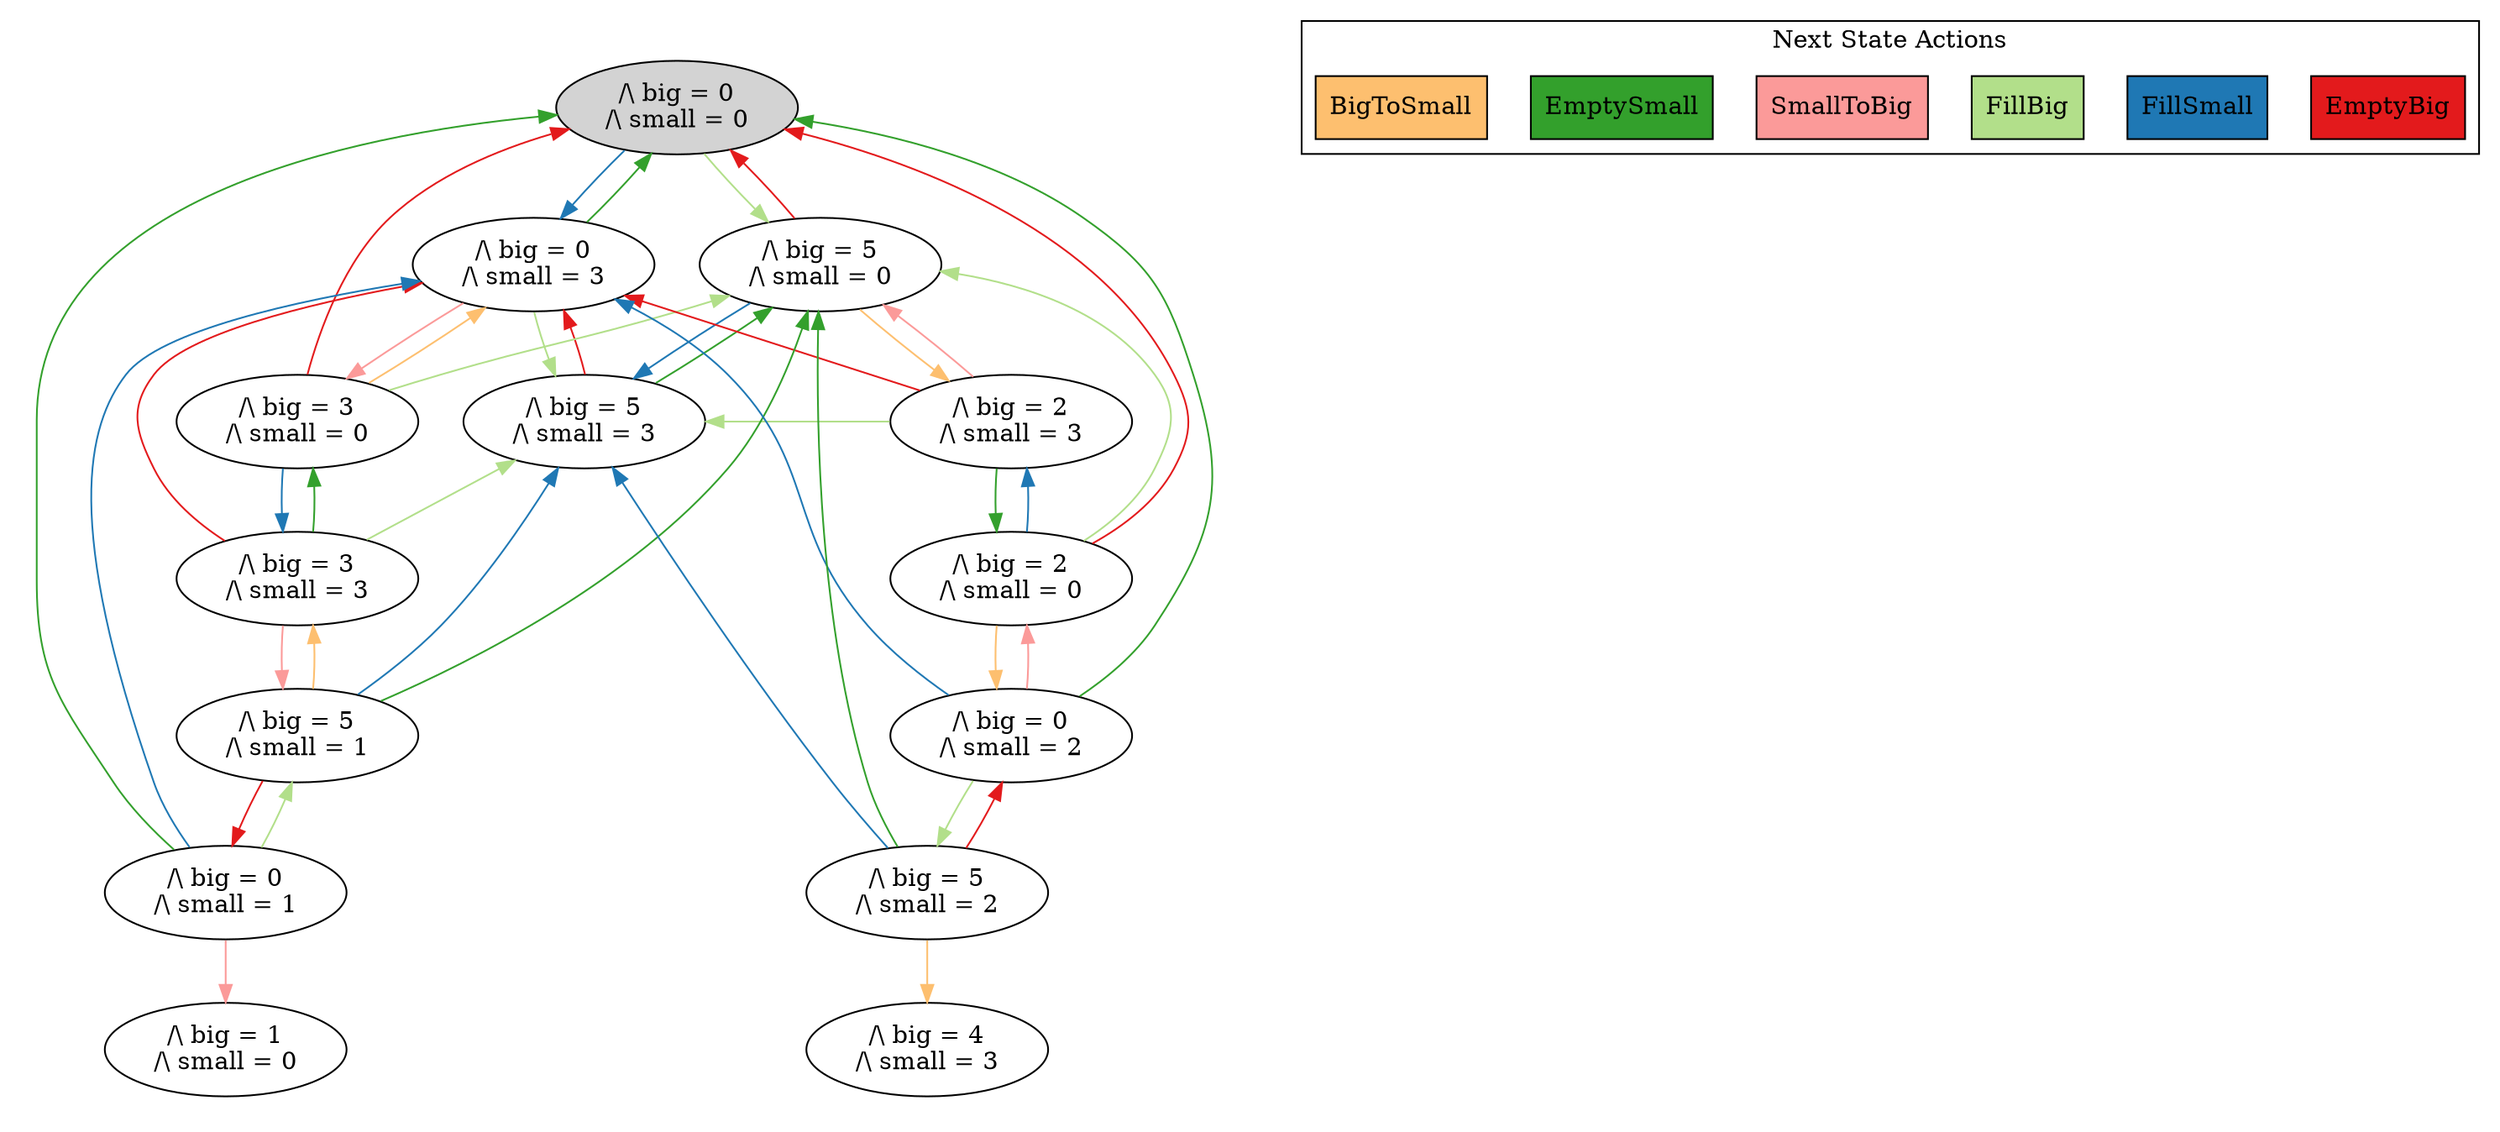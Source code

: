 strict digraph DiskGraph {
edge [colorscheme="paired12"]
nodesep=0.35;
subgraph cluster_graph {
color="white";
1721042995228635026 [style = filled] [label="/\\ big = 0
/\\ small = 0"]
1721042995228635026 -> 8981770525750446274 [label="" color="2" fontcolor="2"];
8981770525750446274 [label="/\\ big = 0
/\\ small = 3"];
1721042995228635026 -> -7007095103426876375 [label="" color="3" fontcolor="3"];
-7007095103426876375 [label="/\\ big = 5
/\\ small = 0"];
8981770525750446274 -> -754850019643257991 [label="" color="3" fontcolor="3"];
-754850019643257991 [label="/\\ big = 5
/\\ small = 3"];
8981770525750446274 -> 1721042995228635026 [label="" color="4" fontcolor="4"];
8981770525750446274 -> -8150320689892294048 [label="" color="5" fontcolor="5"];
-8150320689892294048 [label="/\\ big = 3
/\\ small = 0"];
-7007095103426876375 -> -754850019643257991 [label="" color="2" fontcolor="2"];
-7007095103426876375 -> 1721042995228635026 [label="" color="6" fontcolor="6"];
-7007095103426876375 -> -7880760717151927906 [label="" color="7" fontcolor="7"];
-7880760717151927906 [label="/\\ big = 2
/\\ small = 3"];
-754850019643257991 -> -7007095103426876375 [label="" color="4" fontcolor="4"];
-754850019643257991 -> 8981770525750446274 [label="" color="6" fontcolor="6"];
-8150320689892294048 -> -1899453292956670672 [label="" color="2" fontcolor="2"];
-1899453292956670672 [label="/\\ big = 3
/\\ small = 3"];
-8150320689892294048 -> -7007095103426876375 [label="" color="3" fontcolor="3"];
-8150320689892294048 -> 1721042995228635026 [label="" color="6" fontcolor="6"];
-8150320689892294048 -> 8981770525750446274 [label="" color="7" fontcolor="7"];
-7880760717151927906 -> -754850019643257991 [label="" color="3" fontcolor="3"];
-7880760717151927906 -> -439630751057205554 [label="" color="4" fontcolor="4"];
-439630751057205554 [label="/\\ big = 2
/\\ small = 0"];
-7880760717151927906 -> 8981770525750446274 [label="" color="6" fontcolor="6"];
-7880760717151927906 -> -7007095103426876375 [label="" color="5" fontcolor="5"];
-1899453292956670672 -> -754850019643257991 [label="" color="3" fontcolor="3"];
-1899453292956670672 -> -8150320689892294048 [label="" color="4" fontcolor="4"];
-1899453292956670672 -> 8981770525750446274 [label="" color="6" fontcolor="6"];
-1899453292956670672 -> -5187195249595404007 [label="" color="5" fontcolor="5"];
-5187195249595404007 [label="/\\ big = 5
/\\ small = 1"];
-439630751057205554 -> -7880760717151927906 [label="" color="2" fontcolor="2"];
-439630751057205554 -> -7007095103426876375 [label="" color="3" fontcolor="3"];
-439630751057205554 -> 1721042995228635026 [label="" color="6" fontcolor="6"];
-439630751057205554 -> 6514181927299503602 [label="" color="7" fontcolor="7"];
6514181927299503602 [label="/\\ big = 0
/\\ small = 2"];
-5187195249595404007 -> -754850019643257991 [label="" color="2" fontcolor="2"];
-5187195249595404007 -> -7007095103426876375 [label="" color="4" fontcolor="4"];
-5187195249595404007 -> 3540095646597903010 [label="" color="6" fontcolor="6"];
3540095646597903010 [label="/\\ big = 0
/\\ small = 1"];
-5187195249595404007 -> -1899453292956670672 [label="" color="7" fontcolor="7"];
6514181927299503602 -> 8981770525750446274 [label="" color="2" fontcolor="2"];
6514181927299503602 -> -3223285751774013879 [label="" color="3" fontcolor="3"];
-3223285751774013879 [label="/\\ big = 5
/\\ small = 2"];
6514181927299503602 -> 1721042995228635026 [label="" color="4" fontcolor="4"];
6514181927299503602 -> -439630751057205554 [label="" color="5" fontcolor="5"];
3540095646597903010 -> 8981770525750446274 [label="" color="2" fontcolor="2"];
3540095646597903010 -> -5187195249595404007 [label="" color="3" fontcolor="3"];
3540095646597903010 -> 1721042995228635026 [label="" color="4" fontcolor="4"];
3540095646597903010 -> 6980719983254260540 [label="" color="5" fontcolor="5"];
6980719983254260540 [label="/\\ big = 1
/\\ small = 0"];
-3223285751774013879 -> -754850019643257991 [label="" color="2" fontcolor="2"];
-3223285751774013879 -> -7007095103426876375 [label="" color="4" fontcolor="4"];
-3223285751774013879 -> 6514181927299503602 [label="" color="6" fontcolor="6"];
-3223285751774013879 -> -9042072178955767849 [label="" color="7" fontcolor="7"];
-9042072178955767849 [label="/\\ big = 4
/\\ small = 3"];
{rank = same; 1721042995228635026;}
{rank = same; -7007095103426876375;8981770525750446274;}
{rank = same; -754850019643257991;-7880760717151927906;-8150320689892294048;}
{rank = same; -439630751057205554;-1899453292956670672;}
{rank = same; 6514181927299503602;-5187195249595404007;}
{rank = same; 3540095646597903010;-3223285751774013879;}
}
subgraph cluster_legend {graph[style=bold];label = "Next State Actions" style="solid"
node [ labeljust="l" colorscheme="paired12" style=filled shape=record ]
EmptyBig [label="EmptyBig" fillcolor=6]
FillSmall [label="FillSmall" fillcolor=2]
FillBig [label="FillBig" fillcolor=3]
SmallToBig [label="SmallToBig" fillcolor=5]
EmptySmall [label="EmptySmall" fillcolor=4]
BigToSmall [label="BigToSmall" fillcolor=7]
}}